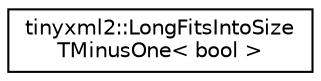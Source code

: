 digraph "クラス階層図"
{
  edge [fontname="Helvetica",fontsize="10",labelfontname="Helvetica",labelfontsize="10"];
  node [fontname="Helvetica",fontsize="10",shape=record];
  rankdir="LR";
  Node0 [label="tinyxml2::LongFitsIntoSize\lTMinusOne\< bool \>",height=0.2,width=0.4,color="black", fillcolor="white", style="filled",URL="$structtinyxml2_1_1_long_fits_into_size_t_minus_one.html"];
}
